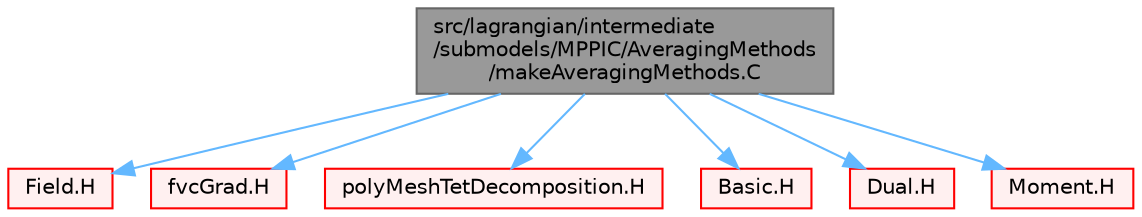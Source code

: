 digraph "src/lagrangian/intermediate/submodels/MPPIC/AveragingMethods/makeAveragingMethods.C"
{
 // LATEX_PDF_SIZE
  bgcolor="transparent";
  edge [fontname=Helvetica,fontsize=10,labelfontname=Helvetica,labelfontsize=10];
  node [fontname=Helvetica,fontsize=10,shape=box,height=0.2,width=0.4];
  Node1 [id="Node000001",label="src/lagrangian/intermediate\l/submodels/MPPIC/AveragingMethods\l/makeAveragingMethods.C",height=0.2,width=0.4,color="gray40", fillcolor="grey60", style="filled", fontcolor="black",tooltip=" "];
  Node1 -> Node2 [id="edge1_Node000001_Node000002",color="steelblue1",style="solid",tooltip=" "];
  Node2 [id="Node000002",label="Field.H",height=0.2,width=0.4,color="red", fillcolor="#FFF0F0", style="filled",URL="$Field_8H.html",tooltip=" "];
  Node1 -> Node160 [id="edge2_Node000001_Node000160",color="steelblue1",style="solid",tooltip=" "];
  Node160 [id="Node000160",label="fvcGrad.H",height=0.2,width=0.4,color="red", fillcolor="#FFF0F0", style="filled",URL="$fvcGrad_8H.html",tooltip="Calculate the gradient of the given field."];
  Node1 -> Node185 [id="edge3_Node000001_Node000185",color="steelblue1",style="solid",tooltip=" "];
  Node185 [id="Node000185",label="polyMeshTetDecomposition.H",height=0.2,width=0.4,color="red", fillcolor="#FFF0F0", style="filled",URL="$polyMeshTetDecomposition_8H.html",tooltip=" "];
  Node1 -> Node320 [id="edge4_Node000001_Node000320",color="steelblue1",style="solid",tooltip=" "];
  Node320 [id="Node000320",label="Basic.H",height=0.2,width=0.4,color="red", fillcolor="#FFF0F0", style="filled",URL="$Basic_8H.html",tooltip=" "];
  Node1 -> Node341 [id="edge5_Node000001_Node000341",color="steelblue1",style="solid",tooltip=" "];
  Node341 [id="Node000341",label="Dual.H",height=0.2,width=0.4,color="red", fillcolor="#FFF0F0", style="filled",URL="$Dual_8H.html",tooltip=" "];
  Node1 -> Node342 [id="edge6_Node000001_Node000342",color="steelblue1",style="solid",tooltip=" "];
  Node342 [id="Node000342",label="Moment.H",height=0.2,width=0.4,color="red", fillcolor="#FFF0F0", style="filled",URL="$Moment_8H.html",tooltip=" "];
}
